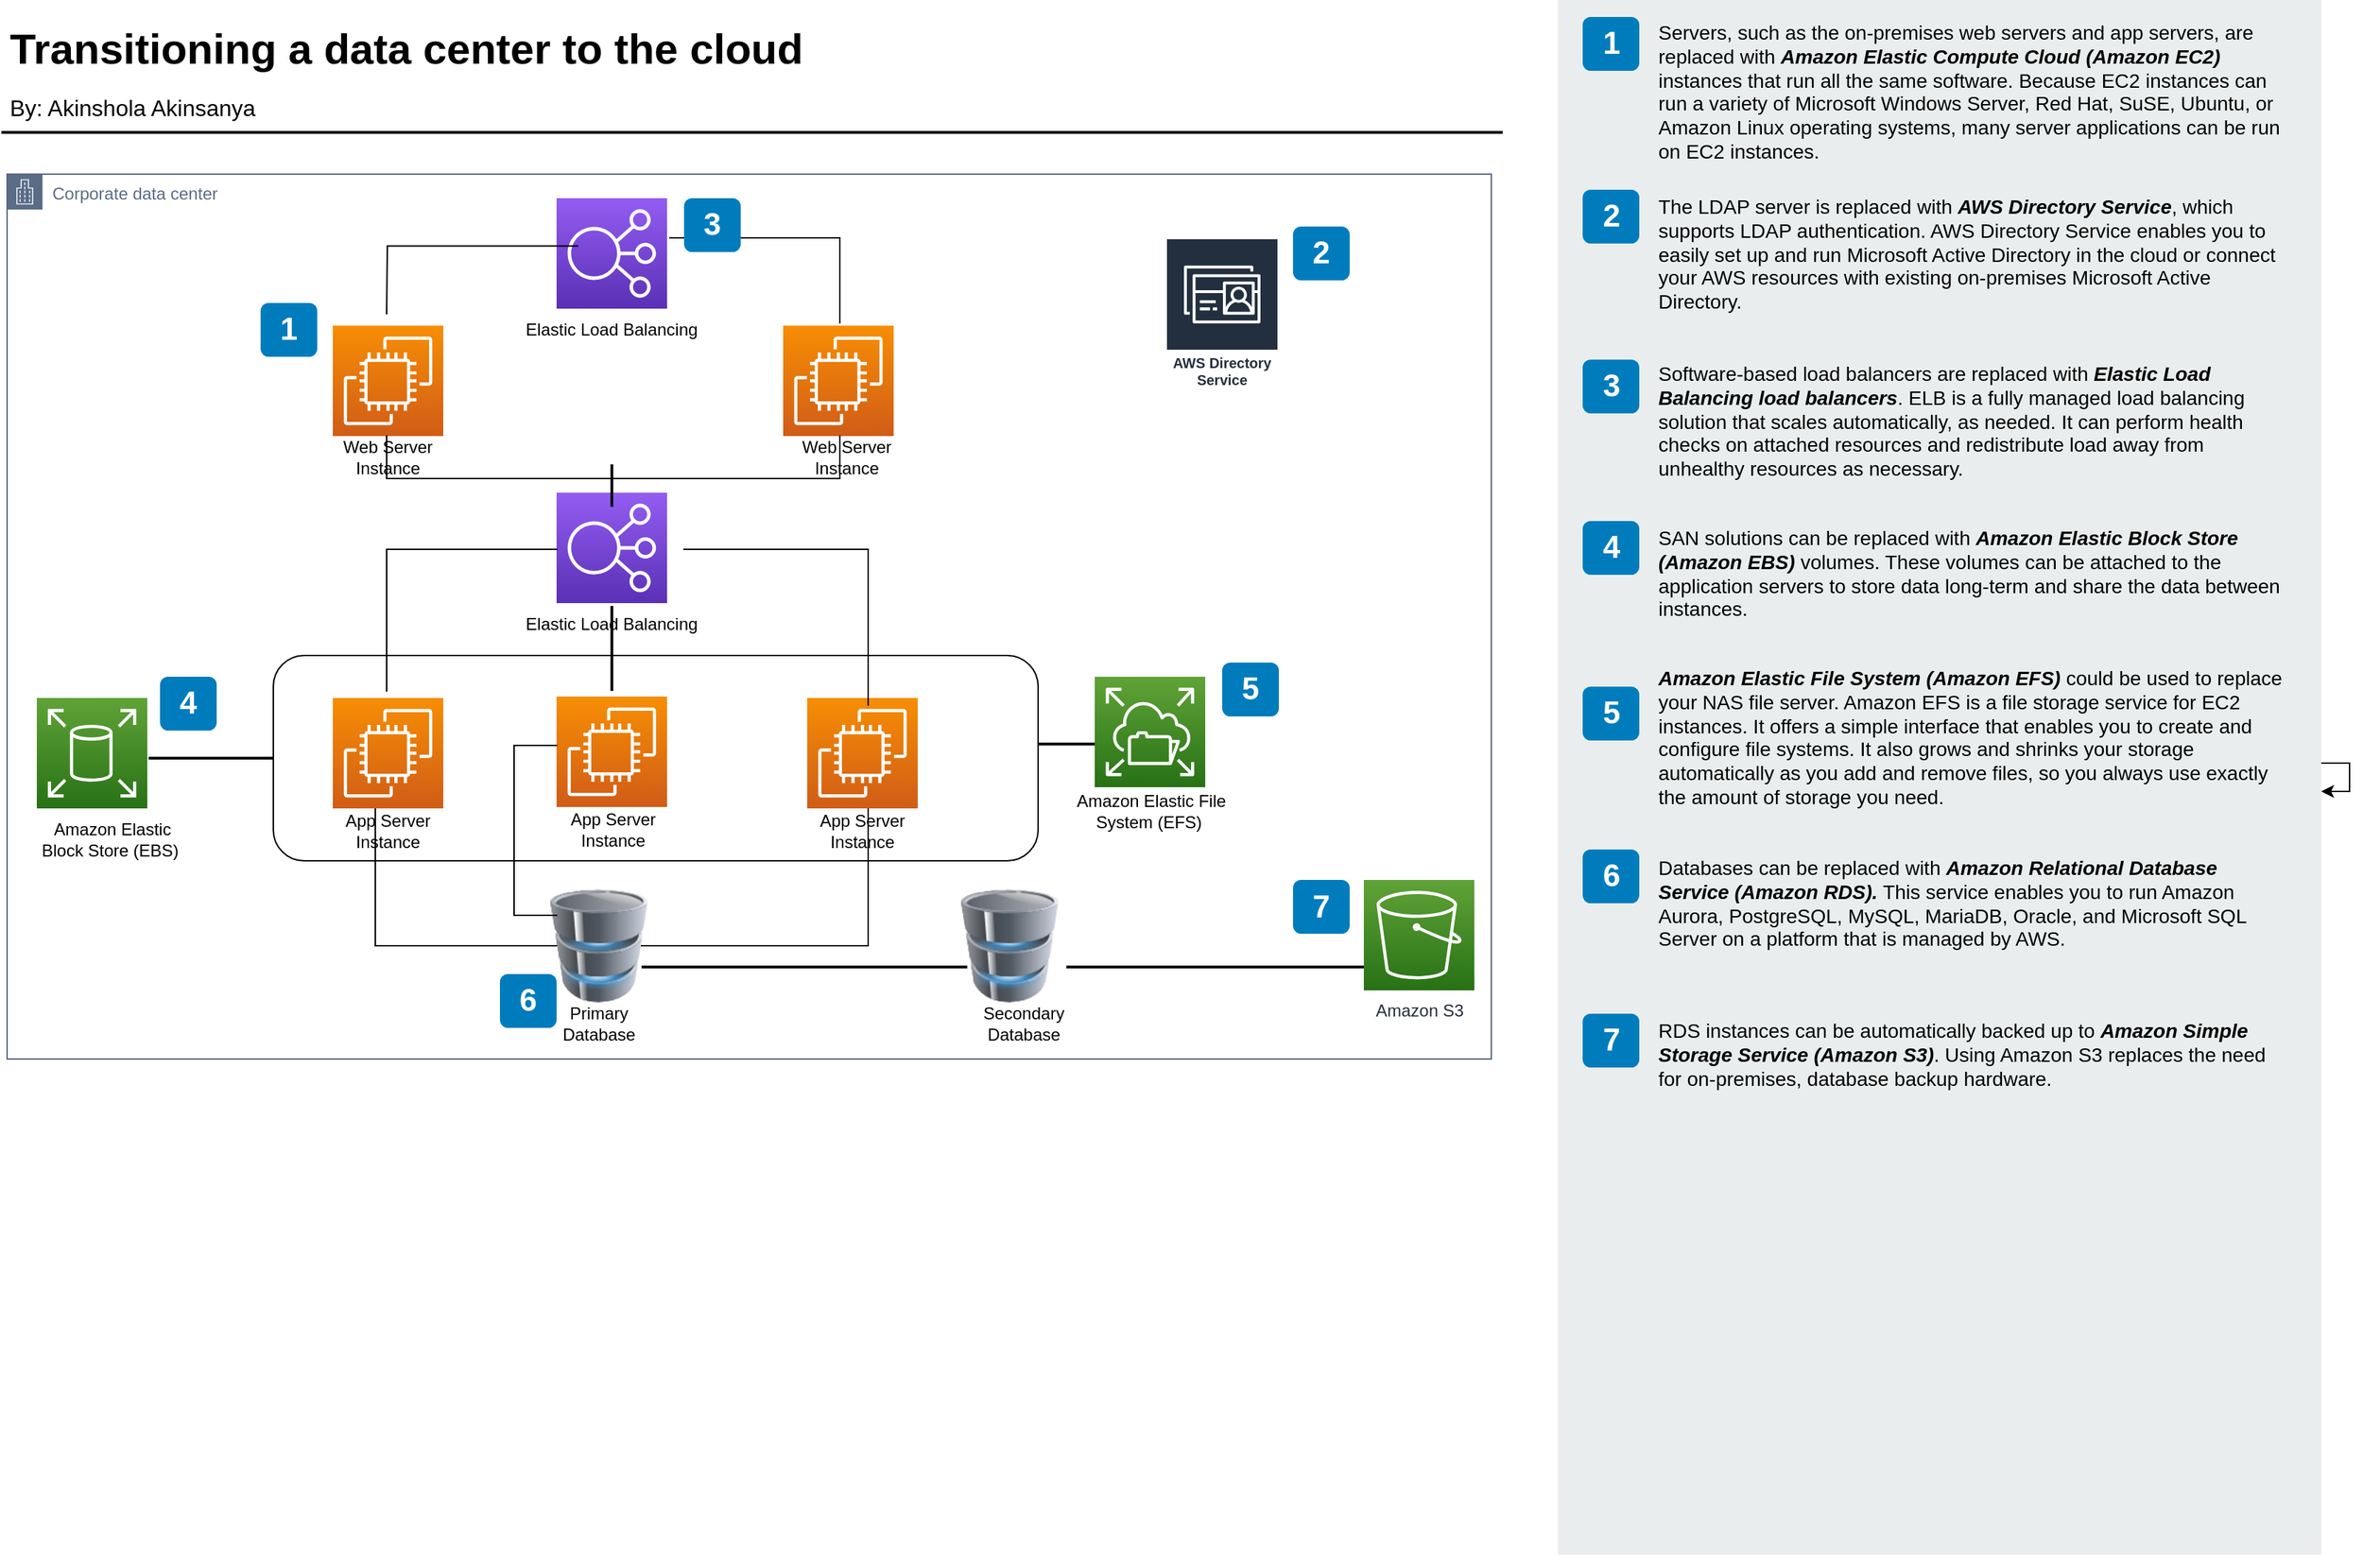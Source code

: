 <mxfile version="15.4.0" type="device"><diagram id="Ht1M8jgEwFfnCIfOTk4-" name="Page-1"><mxGraphModel dx="2130" dy="1012" grid="1" gridSize="10" guides="1" tooltips="1" connect="1" arrows="1" fold="1" page="1" pageScale="1" pageWidth="827" pageHeight="1169" math="0" shadow="0"><root><mxCell id="0"/><mxCell id="1" parent="0"/><mxCell id="UEzPUAAOIrF-is8g5C7q-1" value="Corporate data center" style="points=[[0,0],[0.25,0],[0.5,0],[0.75,0],[1,0],[1,0.25],[1,0.5],[1,0.75],[1,1],[0.75,1],[0.5,1],[0.25,1],[0,1],[0,0.75],[0,0.5],[0,0.25]];outlineConnect=0;gradientColor=none;html=1;whiteSpace=wrap;fontSize=12;fontStyle=0;shape=mxgraph.aws4.group;grIcon=mxgraph.aws4.group_corporate_data_center;strokeColor=#5A6C86;fillColor=none;verticalAlign=top;align=left;spacingLeft=30;fontColor=#5A6C86;dashed=0;" parent="1" vertex="1"><mxGeometry x="12" y="175" width="1048" height="625" as="geometry"/></mxCell><mxCell id="wtmuGzue-sAoE8Md0rN_-22" value="" style="rounded=1;whiteSpace=wrap;html=1;" vertex="1" parent="1"><mxGeometry x="200" y="515" width="540" height="145" as="geometry"/></mxCell><mxCell id="-QjtrjUzRDEMRZ5MF8oH-47" value="Transitioning a data center to the cloud" style="text;html=1;resizable=0;points=[];autosize=1;align=left;verticalAlign=top;spacingTop=-4;fontSize=30;fontStyle=1" parent="1" vertex="1"><mxGeometry x="12" y="65.5" width="580" height="40" as="geometry"/></mxCell><mxCell id="-QjtrjUzRDEMRZ5MF8oH-48" value="By: Akinshola Akinsanya" style="text;html=1;resizable=0;points=[];autosize=1;align=left;verticalAlign=top;spacingTop=-4;fontSize=16" parent="1" vertex="1"><mxGeometry x="12" y="115.5" width="190" height="20" as="geometry"/></mxCell><mxCell id="SCVMTBWpLvtzJIhz15lM-1" value="" style="line;strokeWidth=2;html=1;fontSize=14;" parent="1" vertex="1"><mxGeometry x="8" y="140.5" width="1060" height="10" as="geometry"/></mxCell><mxCell id="7OVz4w7n9kzEPWy-4BBC-3" value="" style="rounded=0;whiteSpace=wrap;html=1;fillColor=#EAEDED;fontSize=22;fontColor=#FFFFFF;strokeColor=none;labelBackgroundColor=none;" parent="1" vertex="1"><mxGeometry x="1107" y="52" width="539" height="1098" as="geometry"/></mxCell><mxCell id="7OVz4w7n9kzEPWy-4BBC-4" value="1" style="rounded=1;whiteSpace=wrap;html=1;fillColor=#007CBD;strokeColor=none;fontColor=#FFFFFF;fontStyle=1;fontSize=22;labelBackgroundColor=none;" parent="1" vertex="1"><mxGeometry x="1124.5" y="64" width="40" height="38" as="geometry"/></mxCell><mxCell id="7OVz4w7n9kzEPWy-4BBC-5" value="2" style="rounded=1;whiteSpace=wrap;html=1;fillColor=#007CBD;strokeColor=none;fontColor=#FFFFFF;fontStyle=1;fontSize=22;labelBackgroundColor=none;" parent="1" vertex="1"><mxGeometry x="1124.5" y="186" width="40" height="38" as="geometry"/></mxCell><mxCell id="7OVz4w7n9kzEPWy-4BBC-6" value="3" style="rounded=1;whiteSpace=wrap;html=1;fillColor=#007CBD;strokeColor=none;fontColor=#FFFFFF;fontStyle=1;fontSize=22;labelBackgroundColor=none;" parent="1" vertex="1"><mxGeometry x="1124.5" y="306" width="40" height="38" as="geometry"/></mxCell><mxCell id="7OVz4w7n9kzEPWy-4BBC-7" value="4" style="rounded=1;whiteSpace=wrap;html=1;fillColor=#007CBD;strokeColor=none;fontColor=#FFFFFF;fontStyle=1;fontSize=22;labelBackgroundColor=none;" parent="1" vertex="1"><mxGeometry x="1124.5" y="420" width="40" height="38" as="geometry"/></mxCell><mxCell id="7OVz4w7n9kzEPWy-4BBC-8" value="5" style="rounded=1;whiteSpace=wrap;html=1;fillColor=#007CBD;strokeColor=none;fontColor=#FFFFFF;fontStyle=1;fontSize=22;labelBackgroundColor=none;" parent="1" vertex="1"><mxGeometry x="1124.5" y="537" width="40" height="38" as="geometry"/></mxCell><mxCell id="7OVz4w7n9kzEPWy-4BBC-9" value="6" style="rounded=1;whiteSpace=wrap;html=1;fillColor=#007CBD;strokeColor=none;fontColor=#FFFFFF;fontStyle=1;fontSize=22;labelBackgroundColor=none;" parent="1" vertex="1"><mxGeometry x="1124.5" y="652" width="40" height="38" as="geometry"/></mxCell><mxCell id="7OVz4w7n9kzEPWy-4BBC-10" value="7" style="rounded=1;whiteSpace=wrap;html=1;fillColor=#007CBD;strokeColor=none;fontColor=#FFFFFF;fontStyle=1;fontSize=22;labelBackgroundColor=none;" parent="1" vertex="1"><mxGeometry x="1124.5" y="768" width="40" height="38" as="geometry"/></mxCell><mxCell id="7OVz4w7n9kzEPWy-4BBC-13" value="&lt;div&gt;Servers, such as the on-premises web servers and app servers, are replaced with &lt;b&gt;&lt;i&gt;Amazon Elastic Compute Cloud (Amazon EC2)&lt;/i&gt;&lt;/b&gt; instances that run all the same software. Because EC2 instances can run a variety of Microsoft Windows Server, Red Hat, SuSE, Ubuntu, or Amazon Linux operating systems, many server applications can be run on EC2 instances.&lt;/div&gt;&lt;div&gt;&lt;br&gt;&lt;/div&gt;" style="text;html=1;align=left;verticalAlign=top;spacingTop=-4;fontSize=14;labelBackgroundColor=none;whiteSpace=wrap;" parent="1" vertex="1"><mxGeometry x="1176" y="63.5" width="449" height="118" as="geometry"/></mxCell><mxCell id="7OVz4w7n9kzEPWy-4BBC-14" value="&lt;div&gt;The LDAP server is replaced with &lt;b&gt;&lt;i&gt;AWS Directory Service&lt;/i&gt;&lt;/b&gt;, which supports LDAP authentication. AWS Directory Service enables you to easily set up and run Microsoft Active Directory in the cloud or connect your AWS resources with existing on-premises Microsoft Active Directory.&lt;/div&gt;&lt;div&gt;&lt;br&gt;&lt;/div&gt;" style="text;html=1;align=left;verticalAlign=top;spacingTop=-4;fontSize=14;labelBackgroundColor=none;whiteSpace=wrap;" parent="1" vertex="1"><mxGeometry x="1175.5" y="186.5" width="450" height="115" as="geometry"/></mxCell><mxCell id="7OVz4w7n9kzEPWy-4BBC-15" value="&lt;div&gt;Software-based load balancers are replaced with &lt;b&gt;&lt;i&gt;Elastic Load Balancing load balancers&lt;/i&gt;&lt;/b&gt;. ELB is a fully managed load balancing solution that scales automatically, as needed. It can perform health checks on attached resources and redistribute load away from unhealthy resources as necessary.&lt;/div&gt;&lt;div&gt;&lt;br&gt;&lt;/div&gt;" style="text;html=1;align=left;verticalAlign=top;spacingTop=-4;fontSize=14;labelBackgroundColor=none;whiteSpace=wrap;" parent="1" vertex="1"><mxGeometry x="1175.5" y="304.5" width="450" height="117" as="geometry"/></mxCell><mxCell id="7OVz4w7n9kzEPWy-4BBC-16" value="&lt;div&gt;SAN solutions can be replaced with &lt;b&gt;&lt;i&gt;Amazon Elastic Block Store (Amazon EBS)&lt;/i&gt;&lt;/b&gt; volumes. These volumes can be attached to the application servers to store data long-term and share the data between instances.&lt;/div&gt;&lt;div&gt;&lt;br&gt;&lt;/div&gt;" style="text;html=1;align=left;verticalAlign=top;spacingTop=-4;fontSize=14;labelBackgroundColor=none;whiteSpace=wrap;" parent="1" vertex="1"><mxGeometry x="1175.5" y="420.5" width="450" height="121" as="geometry"/></mxCell><mxCell id="7OVz4w7n9kzEPWy-4BBC-17" value="&lt;div&gt;&lt;b&gt;&lt;i&gt;Amazon Elastic File System (Amazon EFS)&lt;/i&gt;&lt;/b&gt; could be used to replace your NAS file server. Amazon EFS is a file storage service for EC2 instances. It offers a simple interface that enables you to create and configure file systems. It also grows and shrinks your storage automatically as you add and remove files, so you always use exactly the amount of storage you need.&lt;/div&gt;&lt;div&gt;&lt;br&gt;&lt;/div&gt;" style="text;html=1;align=left;verticalAlign=top;spacingTop=-4;fontSize=14;labelBackgroundColor=none;whiteSpace=wrap;" parent="1" vertex="1"><mxGeometry x="1176" y="520" width="449" height="131.5" as="geometry"/></mxCell><mxCell id="7OVz4w7n9kzEPWy-4BBC-18" value="&lt;div&gt;Databases can be replaced with &lt;b&gt;&lt;i&gt;Amazon Relational Database Service (Amazon RDS).&lt;/i&gt;&lt;/b&gt; This service enables you to run Amazon Aurora, PostgreSQL, MySQL, MariaDB, Oracle, and Microsoft SQL Server on a platform that is managed by AWS.&amp;nbsp;&lt;/div&gt;&lt;div&gt;&lt;br&gt;&lt;/div&gt;" style="text;html=1;align=left;verticalAlign=top;spacingTop=-4;fontSize=14;labelBackgroundColor=none;whiteSpace=wrap;" parent="1" vertex="1"><mxGeometry x="1175.5" y="653.5" width="450" height="118" as="geometry"/></mxCell><mxCell id="7OVz4w7n9kzEPWy-4BBC-19" value="&lt;div&gt;RDS instances can be automatically backed up to &lt;b&gt;&lt;i&gt;Amazon Simple Storage Service (Amazon S3)&lt;/i&gt;&lt;/b&gt;. Using Amazon S3 replaces the need for on-premises, database backup hardware.&lt;/div&gt;&lt;div&gt;&lt;br&gt;&lt;/div&gt;" style="text;html=1;align=left;verticalAlign=top;spacingTop=-4;fontSize=14;labelBackgroundColor=none;whiteSpace=wrap;" parent="1" vertex="1"><mxGeometry x="1176" y="768.5" width="449" height="113" as="geometry"/></mxCell><mxCell id="UEzPUAAOIrF-is8g5C7q-45" value="Amazon S3" style="outlineConnect=0;fontColor=#232F3E;gradientColor=#60A337;gradientDirection=north;fillColor=#277116;strokeColor=#ffffff;dashed=0;verticalLabelPosition=bottom;verticalAlign=top;align=center;html=1;fontSize=12;fontStyle=0;aspect=fixed;shape=mxgraph.aws4.resourceIcon;resIcon=mxgraph.aws4.s3;labelBackgroundColor=#ffffff;" parent="1" vertex="1"><mxGeometry x="970" y="673.5" width="78" height="78" as="geometry"/></mxCell><mxCell id="wtmuGzue-sAoE8Md0rN_-1" value="" style="sketch=0;points=[[0,0,0],[0.25,0,0],[0.5,0,0],[0.75,0,0],[1,0,0],[0,1,0],[0.25,1,0],[0.5,1,0],[0.75,1,0],[1,1,0],[0,0.25,0],[0,0.5,0],[0,0.75,0],[1,0.25,0],[1,0.5,0],[1,0.75,0]];outlineConnect=0;fontColor=#232F3E;gradientColor=#945DF2;gradientDirection=north;fillColor=#5A30B5;strokeColor=#ffffff;dashed=0;verticalLabelPosition=bottom;verticalAlign=top;align=center;html=1;fontSize=12;fontStyle=0;aspect=fixed;shape=mxgraph.aws4.resourceIcon;resIcon=mxgraph.aws4.elastic_load_balancing;" vertex="1" parent="1"><mxGeometry x="400" y="192" width="78" height="78" as="geometry"/></mxCell><mxCell id="wtmuGzue-sAoE8Md0rN_-3" value="" style="sketch=0;points=[[0,0,0],[0.25,0,0],[0.5,0,0],[0.75,0,0],[1,0,0],[0,1,0],[0.25,1,0],[0.5,1,0],[0.75,1,0],[1,1,0],[0,0.25,0],[0,0.5,0],[0,0.75,0],[1,0.25,0],[1,0.5,0],[1,0.75,0]];outlineConnect=0;fontColor=#232F3E;gradientColor=#945DF2;gradientDirection=north;fillColor=#5A30B5;strokeColor=#ffffff;dashed=0;verticalLabelPosition=bottom;verticalAlign=top;align=center;html=1;fontSize=12;fontStyle=0;aspect=fixed;shape=mxgraph.aws4.resourceIcon;resIcon=mxgraph.aws4.elastic_load_balancing;" vertex="1" parent="1"><mxGeometry x="400" y="400" width="78" height="78" as="geometry"/></mxCell><mxCell id="wtmuGzue-sAoE8Md0rN_-5" value="" style="sketch=0;points=[[0,0,0],[0.25,0,0],[0.5,0,0],[0.75,0,0],[1,0,0],[0,1,0],[0.25,1,0],[0.5,1,0],[0.75,1,0],[1,1,0],[0,0.25,0],[0,0.5,0],[0,0.75,0],[1,0.25,0],[1,0.5,0],[1,0.75,0]];outlineConnect=0;fontColor=#232F3E;gradientColor=#F78E04;gradientDirection=north;fillColor=#D05C17;strokeColor=#ffffff;dashed=0;verticalLabelPosition=bottom;verticalAlign=top;align=center;html=1;fontSize=12;fontStyle=0;aspect=fixed;shape=mxgraph.aws4.resourceIcon;resIcon=mxgraph.aws4.ec2;" vertex="1" parent="1"><mxGeometry x="242" y="282" width="78" height="78" as="geometry"/></mxCell><mxCell id="wtmuGzue-sAoE8Md0rN_-10" value="" style="sketch=0;points=[[0,0,0],[0.25,0,0],[0.5,0,0],[0.75,0,0],[1,0,0],[0,1,0],[0.25,1,0],[0.5,1,0],[0.75,1,0],[1,1,0],[0,0.25,0],[0,0.5,0],[0,0.75,0],[1,0.25,0],[1,0.5,0],[1,0.75,0]];outlineConnect=0;fontColor=#232F3E;gradientColor=#F78E04;gradientDirection=north;fillColor=#D05C17;strokeColor=#ffffff;dashed=0;verticalLabelPosition=bottom;verticalAlign=top;align=center;html=1;fontSize=12;fontStyle=0;aspect=fixed;shape=mxgraph.aws4.resourceIcon;resIcon=mxgraph.aws4.ec2;" vertex="1" parent="1"><mxGeometry x="577" y="545" width="78" height="78" as="geometry"/></mxCell><mxCell id="wtmuGzue-sAoE8Md0rN_-11" value="" style="sketch=0;points=[[0,0,0],[0.25,0,0],[0.5,0,0],[0.75,0,0],[1,0,0],[0,1,0],[0.25,1,0],[0.5,1,0],[0.75,1,0],[1,1,0],[0,0.25,0],[0,0.5,0],[0,0.75,0],[1,0.25,0],[1,0.5,0],[1,0.75,0]];outlineConnect=0;fontColor=#232F3E;gradientColor=#F78E04;gradientDirection=north;fillColor=#D05C17;strokeColor=#ffffff;dashed=0;verticalLabelPosition=bottom;verticalAlign=top;align=center;html=1;fontSize=12;fontStyle=0;aspect=fixed;shape=mxgraph.aws4.resourceIcon;resIcon=mxgraph.aws4.ec2;" vertex="1" parent="1"><mxGeometry x="400" y="544" width="78" height="78" as="geometry"/></mxCell><mxCell id="wtmuGzue-sAoE8Md0rN_-12" value="" style="sketch=0;points=[[0,0,0],[0.25,0,0],[0.5,0,0],[0.75,0,0],[1,0,0],[0,1,0],[0.25,1,0],[0.5,1,0],[0.75,1,0],[1,1,0],[0,0.25,0],[0,0.5,0],[0,0.75,0],[1,0.25,0],[1,0.5,0],[1,0.75,0]];outlineConnect=0;fontColor=#232F3E;gradientColor=#F78E04;gradientDirection=north;fillColor=#D05C17;strokeColor=#ffffff;dashed=0;verticalLabelPosition=bottom;verticalAlign=top;align=center;html=1;fontSize=12;fontStyle=0;aspect=fixed;shape=mxgraph.aws4.resourceIcon;resIcon=mxgraph.aws4.ec2;" vertex="1" parent="1"><mxGeometry x="242" y="545" width="78" height="78" as="geometry"/></mxCell><mxCell id="wtmuGzue-sAoE8Md0rN_-14" value="" style="sketch=0;points=[[0,0,0],[0.25,0,0],[0.5,0,0],[0.75,0,0],[1,0,0],[0,1,0],[0.25,1,0],[0.5,1,0],[0.75,1,0],[1,1,0],[0,0.25,0],[0,0.5,0],[0,0.75,0],[1,0.25,0],[1,0.5,0],[1,0.75,0]];outlineConnect=0;fontColor=#232F3E;gradientColor=#60A337;gradientDirection=north;fillColor=#277116;strokeColor=#ffffff;dashed=0;verticalLabelPosition=bottom;verticalAlign=top;align=center;html=1;fontSize=12;fontStyle=0;aspect=fixed;shape=mxgraph.aws4.resourceIcon;resIcon=mxgraph.aws4.elastic_block_store;" vertex="1" parent="1"><mxGeometry x="33" y="545" width="78" height="78" as="geometry"/></mxCell><mxCell id="wtmuGzue-sAoE8Md0rN_-6" value="" style="sketch=0;points=[[0,0,0],[0.25,0,0],[0.5,0,0],[0.75,0,0],[1,0,0],[0,1,0],[0.25,1,0],[0.5,1,0],[0.75,1,0],[1,1,0],[0,0.25,0],[0,0.5,0],[0,0.75,0],[1,0.25,0],[1,0.5,0],[1,0.75,0]];outlineConnect=0;fontColor=#232F3E;gradientColor=#F78E04;gradientDirection=north;fillColor=#D05C17;strokeColor=#ffffff;dashed=0;verticalLabelPosition=bottom;verticalAlign=top;align=center;html=1;fontSize=12;fontStyle=0;aspect=fixed;shape=mxgraph.aws4.resourceIcon;resIcon=mxgraph.aws4.ec2;" vertex="1" parent="1"><mxGeometry x="560" y="282" width="78" height="78" as="geometry"/></mxCell><mxCell id="wtmuGzue-sAoE8Md0rN_-18" value="AWS Directory Service" style="sketch=0;outlineConnect=0;fontColor=#232F3E;gradientColor=none;strokeColor=#ffffff;fillColor=#232F3E;dashed=0;verticalLabelPosition=middle;verticalAlign=bottom;align=center;html=1;whiteSpace=wrap;fontSize=10;fontStyle=1;spacing=3;shape=mxgraph.aws4.productIcon;prIcon=mxgraph.aws4.directory_service;" vertex="1" parent="1"><mxGeometry x="830" y="220" width="80" height="110" as="geometry"/></mxCell><mxCell id="wtmuGzue-sAoE8Md0rN_-19" value="" style="sketch=0;points=[[0,0,0],[0.25,0,0],[0.5,0,0],[0.75,0,0],[1,0,0],[0,1,0],[0.25,1,0],[0.5,1,0],[0.75,1,0],[1,1,0],[0,0.25,0],[0,0.5,0],[0,0.75,0],[1,0.25,0],[1,0.5,0],[1,0.75,0]];outlineConnect=0;fontColor=#232F3E;gradientColor=#60A337;gradientDirection=north;fillColor=#277116;strokeColor=#ffffff;dashed=0;verticalLabelPosition=bottom;verticalAlign=top;align=center;html=1;fontSize=12;fontStyle=0;aspect=fixed;shape=mxgraph.aws4.resourceIcon;resIcon=mxgraph.aws4.elastic_file_system;" vertex="1" parent="1"><mxGeometry x="780" y="530" width="78" height="78" as="geometry"/></mxCell><mxCell id="wtmuGzue-sAoE8Md0rN_-20" value="" style="image;html=1;image=img/lib/clip_art/computers/Database_128x128.png" vertex="1" parent="1"><mxGeometry x="390" y="680" width="80" height="80" as="geometry"/></mxCell><mxCell id="wtmuGzue-sAoE8Md0rN_-21" value="" style="image;html=1;image=img/lib/clip_art/computers/Database_128x128.png" vertex="1" parent="1"><mxGeometry x="680" y="680" width="80" height="80" as="geometry"/></mxCell><mxCell id="wtmuGzue-sAoE8Md0rN_-24" value="" style="endArrow=none;html=1;rounded=0;edgeStyle=orthogonalEdgeStyle;exitX=0.197;exitY=0.432;exitDx=0;exitDy=0;exitPerimeter=0;" edge="1" parent="1" source="wtmuGzue-sAoE8Md0rN_-1"><mxGeometry width="50" height="50" relative="1" as="geometry"><mxPoint x="310" y="224" as="sourcePoint"/><mxPoint x="280" y="274" as="targetPoint"/></mxGeometry></mxCell><mxCell id="wtmuGzue-sAoE8Md0rN_-26" value="Elastic Load Balancing" style="text;html=1;strokeColor=none;fillColor=none;align=center;verticalAlign=middle;whiteSpace=wrap;rounded=0;" vertex="1" parent="1"><mxGeometry x="359" y="270" width="160" height="30" as="geometry"/></mxCell><mxCell id="wtmuGzue-sAoE8Md0rN_-27" value="Elastic Load Balancing" style="text;html=1;strokeColor=none;fillColor=none;align=center;verticalAlign=middle;whiteSpace=wrap;rounded=0;" vertex="1" parent="1"><mxGeometry x="359" y="478" width="160" height="30" as="geometry"/></mxCell><mxCell id="wtmuGzue-sAoE8Md0rN_-28" value="Web Server Instance" style="text;html=1;strokeColor=none;fillColor=none;align=center;verticalAlign=middle;whiteSpace=wrap;rounded=0;" vertex="1" parent="1"><mxGeometry x="231" y="360" width="100" height="30" as="geometry"/></mxCell><mxCell id="wtmuGzue-sAoE8Md0rN_-29" value="Web Server Instance" style="text;html=1;strokeColor=none;fillColor=none;align=center;verticalAlign=middle;whiteSpace=wrap;rounded=0;" vertex="1" parent="1"><mxGeometry x="555" y="360" width="100" height="30" as="geometry"/></mxCell><mxCell id="wtmuGzue-sAoE8Md0rN_-30" value="App Server Instance" style="text;html=1;strokeColor=none;fillColor=none;align=center;verticalAlign=middle;whiteSpace=wrap;rounded=0;" vertex="1" parent="1"><mxGeometry x="231" y="623.5" width="100" height="30" as="geometry"/></mxCell><mxCell id="wtmuGzue-sAoE8Md0rN_-31" value="App Server Instance" style="text;html=1;strokeColor=none;fillColor=none;align=center;verticalAlign=middle;whiteSpace=wrap;rounded=0;" vertex="1" parent="1"><mxGeometry x="390" y="623" width="100" height="30" as="geometry"/></mxCell><mxCell id="wtmuGzue-sAoE8Md0rN_-32" value="App Server Instance" style="text;html=1;strokeColor=none;fillColor=none;align=center;verticalAlign=middle;whiteSpace=wrap;rounded=0;" vertex="1" parent="1"><mxGeometry x="566" y="623.5" width="100" height="30" as="geometry"/></mxCell><mxCell id="wtmuGzue-sAoE8Md0rN_-33" value="" style="shape=partialRectangle;whiteSpace=wrap;html=1;bottom=1;right=1;left=1;top=0;fillColor=none;routingCenterX=-0.5;" vertex="1" parent="1"><mxGeometry x="280" y="360" width="320" height="30" as="geometry"/></mxCell><mxCell id="wtmuGzue-sAoE8Md0rN_-36" value="" style="shape=partialRectangle;whiteSpace=wrap;html=1;bottom=0;right=0;fillColor=none;direction=south;" vertex="1" parent="1"><mxGeometry x="480" y="220" width="120" height="60" as="geometry"/></mxCell><mxCell id="wtmuGzue-sAoE8Md0rN_-37" value="" style="line;strokeWidth=2;direction=south;html=1;" vertex="1" parent="1"><mxGeometry x="434" y="380" width="10" height="30" as="geometry"/></mxCell><mxCell id="wtmuGzue-sAoE8Md0rN_-38" value="" style="shape=partialRectangle;whiteSpace=wrap;html=1;bottom=0;right=0;fillColor=none;" vertex="1" parent="1"><mxGeometry x="280" y="440" width="120" height="100" as="geometry"/></mxCell><mxCell id="wtmuGzue-sAoE8Md0rN_-39" value="" style="shape=partialRectangle;whiteSpace=wrap;html=1;bottom=0;right=0;fillColor=none;direction=south;" vertex="1" parent="1"><mxGeometry x="490" y="440" width="130" height="110" as="geometry"/></mxCell><mxCell id="wtmuGzue-sAoE8Md0rN_-40" value="" style="line;strokeWidth=2;direction=south;html=1;" vertex="1" parent="1"><mxGeometry x="434" y="480" width="10" height="60" as="geometry"/></mxCell><mxCell id="wtmuGzue-sAoE8Md0rN_-41" value="" style="line;strokeWidth=2;html=1;" vertex="1" parent="1"><mxGeometry x="112" y="582.5" width="88" height="10" as="geometry"/></mxCell><mxCell id="wtmuGzue-sAoE8Md0rN_-42" value="" style="shape=partialRectangle;whiteSpace=wrap;html=1;bottom=0;right=0;fillColor=none;direction=north;" vertex="1" parent="1"><mxGeometry x="272" y="623.5" width="128" height="96.5" as="geometry"/></mxCell><mxCell id="wtmuGzue-sAoE8Md0rN_-43" value="" style="shape=partialRectangle;whiteSpace=wrap;html=1;bottom=0;right=0;fillColor=none;direction=west;" vertex="1" parent="1"><mxGeometry x="460" y="623.5" width="160" height="96.5" as="geometry"/></mxCell><mxCell id="wtmuGzue-sAoE8Md0rN_-44" value="" style="shape=partialRectangle;whiteSpace=wrap;html=1;bottom=1;right=1;left=1;top=0;fillColor=none;routingCenterX=-0.5;direction=south;" vertex="1" parent="1"><mxGeometry x="370" y="578.5" width="30" height="120" as="geometry"/></mxCell><mxCell id="wtmuGzue-sAoE8Md0rN_-45" value="" style="line;strokeWidth=2;html=1;" vertex="1" parent="1"><mxGeometry x="460" y="730" width="230" height="10" as="geometry"/></mxCell><mxCell id="wtmuGzue-sAoE8Md0rN_-46" value="" style="line;strokeWidth=2;html=1;" vertex="1" parent="1"><mxGeometry x="740" y="572.5" width="40" height="10" as="geometry"/></mxCell><mxCell id="wtmuGzue-sAoE8Md0rN_-47" value="" style="line;strokeWidth=2;html=1;" vertex="1" parent="1"><mxGeometry x="760" y="730" width="210" height="10" as="geometry"/></mxCell><mxCell id="wtmuGzue-sAoE8Md0rN_-48" value="Amazon Elastic Block Store (EBS)&amp;nbsp;" style="text;html=1;strokeColor=none;fillColor=none;align=center;verticalAlign=middle;whiteSpace=wrap;rounded=0;" vertex="1" parent="1"><mxGeometry x="33" y="630" width="107" height="30" as="geometry"/></mxCell><mxCell id="wtmuGzue-sAoE8Md0rN_-49" value="Amazon Elastic File System (EFS)&amp;nbsp;" style="text;html=1;strokeColor=none;fillColor=none;align=center;verticalAlign=middle;whiteSpace=wrap;rounded=0;" vertex="1" parent="1"><mxGeometry x="760" y="610" width="120" height="30" as="geometry"/></mxCell><mxCell id="wtmuGzue-sAoE8Md0rN_-50" value="Primary Database" style="text;html=1;strokeColor=none;fillColor=none;align=center;verticalAlign=middle;whiteSpace=wrap;rounded=0;" vertex="1" parent="1"><mxGeometry x="400" y="760" width="60" height="30" as="geometry"/></mxCell><mxCell id="wtmuGzue-sAoE8Md0rN_-51" value="Secondary Database" style="text;html=1;strokeColor=none;fillColor=none;align=center;verticalAlign=middle;whiteSpace=wrap;rounded=0;" vertex="1" parent="1"><mxGeometry x="700" y="760" width="60" height="30" as="geometry"/></mxCell><mxCell id="wtmuGzue-sAoE8Md0rN_-53" value="2" style="rounded=1;whiteSpace=wrap;html=1;fillColor=#007CBD;strokeColor=none;fontColor=#FFFFFF;fontStyle=1;fontSize=22;labelBackgroundColor=none;" vertex="1" parent="1"><mxGeometry x="920" y="212" width="40" height="38" as="geometry"/></mxCell><mxCell id="wtmuGzue-sAoE8Md0rN_-56" value="3" style="rounded=1;whiteSpace=wrap;html=1;fillColor=#007CBD;strokeColor=none;fontColor=#FFFFFF;fontStyle=1;fontSize=22;labelBackgroundColor=none;" vertex="1" parent="1"><mxGeometry x="490" y="192" width="40" height="38" as="geometry"/></mxCell><mxCell id="wtmuGzue-sAoE8Md0rN_-57" value="1" style="rounded=1;whiteSpace=wrap;html=1;fillColor=#007CBD;strokeColor=none;fontColor=#FFFFFF;fontStyle=1;fontSize=22;labelBackgroundColor=none;" vertex="1" parent="1"><mxGeometry x="191" y="266" width="40" height="38" as="geometry"/></mxCell><mxCell id="wtmuGzue-sAoE8Md0rN_-58" value="4" style="rounded=1;whiteSpace=wrap;html=1;fillColor=#007CBD;strokeColor=none;fontColor=#FFFFFF;fontStyle=1;fontSize=22;labelBackgroundColor=none;" vertex="1" parent="1"><mxGeometry x="120" y="530" width="40" height="38" as="geometry"/></mxCell><mxCell id="wtmuGzue-sAoE8Md0rN_-60" value="5" style="rounded=1;whiteSpace=wrap;html=1;fillColor=#007CBD;strokeColor=none;fontColor=#FFFFFF;fontStyle=1;fontSize=22;labelBackgroundColor=none;" vertex="1" parent="1"><mxGeometry x="870" y="520" width="40" height="38" as="geometry"/></mxCell><mxCell id="wtmuGzue-sAoE8Md0rN_-62" value="6" style="rounded=1;whiteSpace=wrap;html=1;fillColor=#007CBD;strokeColor=none;fontColor=#FFFFFF;fontStyle=1;fontSize=22;labelBackgroundColor=none;" vertex="1" parent="1"><mxGeometry x="360" y="740" width="40" height="38" as="geometry"/></mxCell><mxCell id="wtmuGzue-sAoE8Md0rN_-65" value="7" style="rounded=1;whiteSpace=wrap;html=1;fillColor=#007CBD;strokeColor=none;fontColor=#FFFFFF;fontStyle=1;fontSize=22;labelBackgroundColor=none;" vertex="1" parent="1"><mxGeometry x="920" y="673.5" width="40" height="38" as="geometry"/></mxCell><mxCell id="wtmuGzue-sAoE8Md0rN_-66" style="edgeStyle=orthogonalEdgeStyle;rounded=0;orthogonalLoop=1;jettySize=auto;html=1;exitX=0.5;exitY=1;exitDx=0;exitDy=0;" edge="1" parent="1" source="7OVz4w7n9kzEPWy-4BBC-3" target="7OVz4w7n9kzEPWy-4BBC-3"><mxGeometry relative="1" as="geometry"/></mxCell><mxCell id="wtmuGzue-sAoE8Md0rN_-67" style="edgeStyle=orthogonalEdgeStyle;rounded=0;orthogonalLoop=1;jettySize=auto;html=1;" edge="1" parent="1" source="7OVz4w7n9kzEPWy-4BBC-3" target="7OVz4w7n9kzEPWy-4BBC-3"><mxGeometry relative="1" as="geometry"/></mxCell><mxCell id="wtmuGzue-sAoE8Md0rN_-68" style="edgeStyle=orthogonalEdgeStyle;rounded=0;orthogonalLoop=1;jettySize=auto;html=1;exitX=0.5;exitY=1;exitDx=0;exitDy=0;" edge="1" parent="1" source="7OVz4w7n9kzEPWy-4BBC-3" target="7OVz4w7n9kzEPWy-4BBC-3"><mxGeometry relative="1" as="geometry"/></mxCell></root></mxGraphModel></diagram></mxfile>